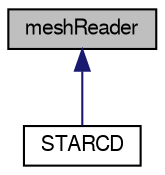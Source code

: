 digraph "meshReader"
{
  bgcolor="transparent";
  edge [fontname="FreeSans",fontsize="10",labelfontname="FreeSans",labelfontsize="10"];
  node [fontname="FreeSans",fontsize="10",shape=record];
  Node0 [label="meshReader",height=0.2,width=0.4,color="black", fillcolor="grey75", style="filled", fontcolor="black"];
  Node0 -> Node1 [dir="back",color="midnightblue",fontsize="10",style="solid",fontname="FreeSans"];
  Node1 [label="STARCD",height=0.2,width=0.4,color="black",URL="$a21334.html",tooltip="Read pro-STAR vrt/cel/bnd files. The protected data in meshReader are filled. "];
}

